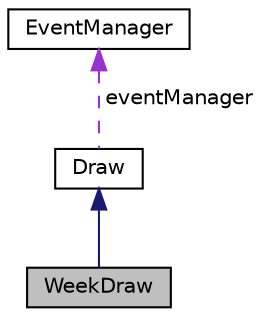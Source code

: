digraph "WeekDraw"
{
 // LATEX_PDF_SIZE
  edge [fontname="Helvetica",fontsize="10",labelfontname="Helvetica",labelfontsize="10"];
  node [fontname="Helvetica",fontsize="10",shape=record];
  Node1 [label="WeekDraw",height=0.2,width=0.4,color="black", fillcolor="grey75", style="filled", fontcolor="black",tooltip=" "];
  Node2 -> Node1 [dir="back",color="midnightblue",fontsize="10",style="solid",fontname="Helvetica"];
  Node2 [label="Draw",height=0.2,width=0.4,color="black", fillcolor="white", style="filled",URL="$class_draw.html",tooltip=" "];
  Node3 -> Node2 [dir="back",color="darkorchid3",fontsize="10",style="dashed",label=" eventManager" ,fontname="Helvetica"];
  Node3 [label="EventManager",height=0.2,width=0.4,color="black", fillcolor="white", style="filled",URL="$class_event_manager.html",tooltip=" "];
}
